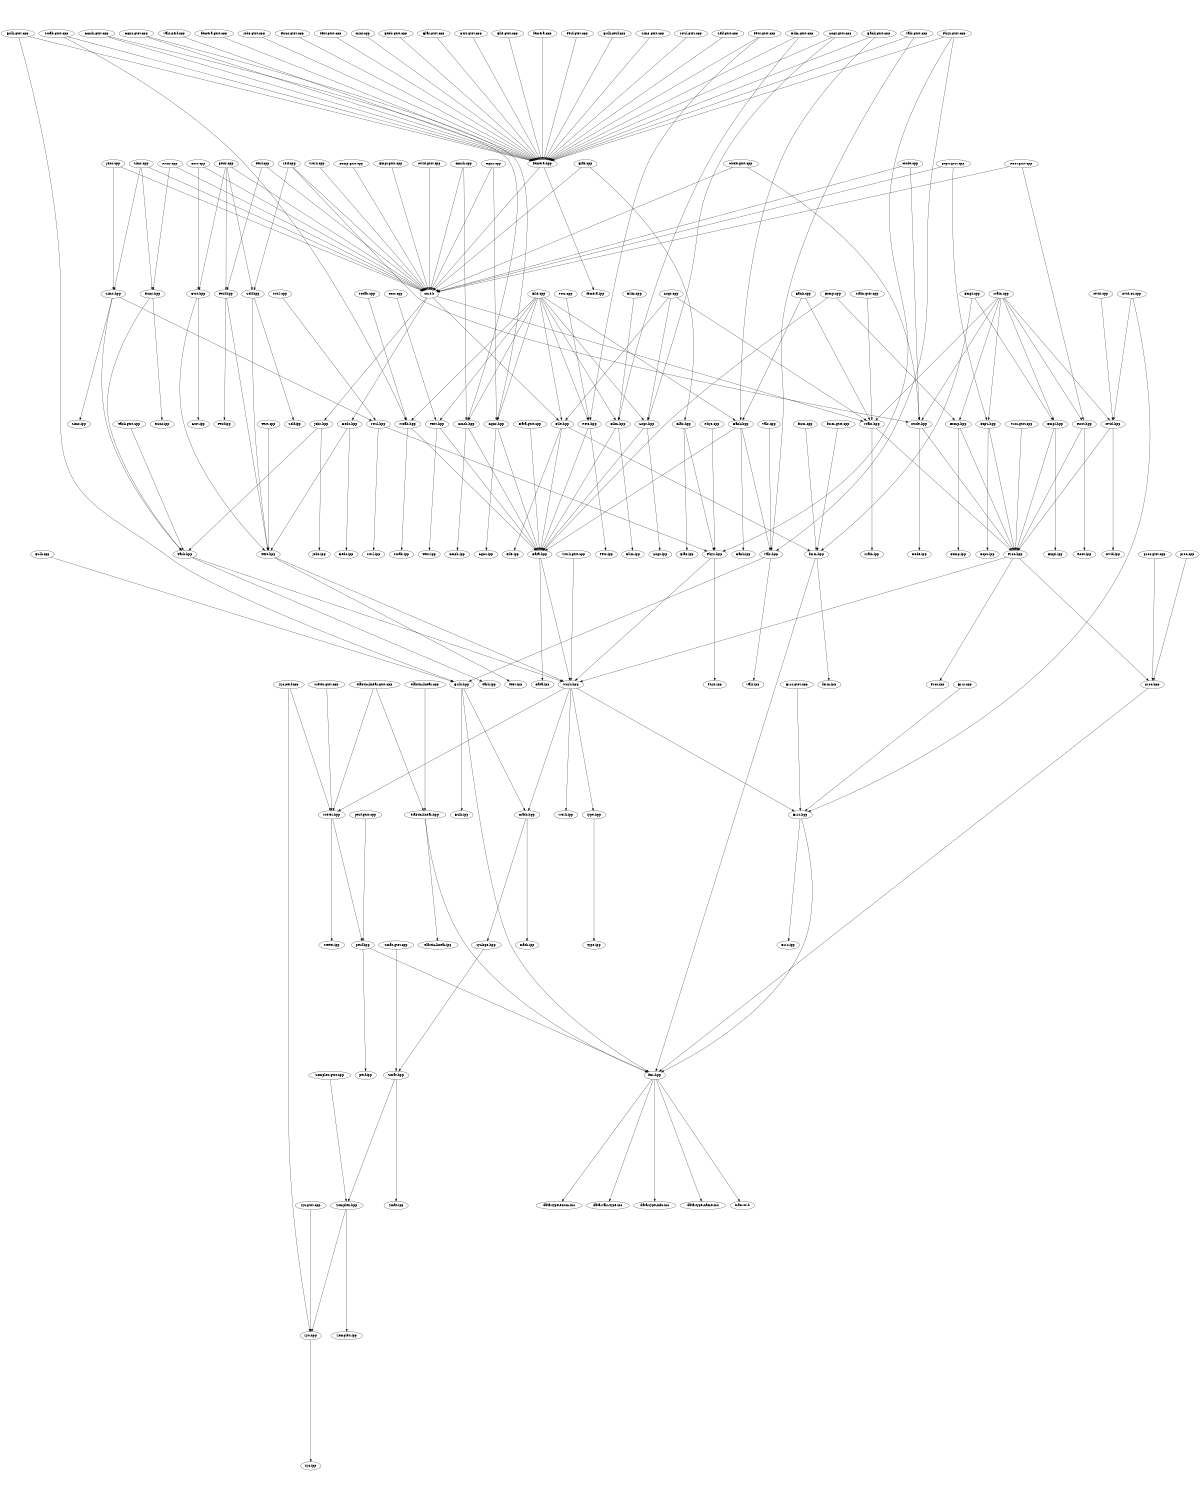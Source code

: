 digraph "source tree" {
    overlap=scale;
    size="8,10";
    ratio="fill";
    fontsize="16";
    fontname="Helvetica";
	clusterrank="local";
	"zyc.perf.cpp" -> "zyc.hpp"
	"Sims.hpp" -> "Task.hpp"
	"Cgns.cpp" -> "core.h"
	"Perf.hpp" -> "Perf.ipp"
	"File.cpp" -> "Text.hpp"
	"File.cpp" -> "Pets.hpp"
	"Moab.cpp" -> "Moab.hpp"
	"Main.cpp" -> "Node.hpp"
	"Self.cpp" -> "core.h"
	"Beds.hpp" -> "Test.hpp"
	"Task.hpp" -> "Task.ipp"
	"elastic-linear.hpp" -> "elastic-linear.ipp"
	"Gmsh.gtst.cpp" -> "Gmsh.hpp"
	"Pets.gtst.cpp" -> "femera.hpp"
	"Errs.hpp" -> "fmr.hpp"
	"Vals.cpp" -> "Vals.hpp"
	"Moab.gtst.cpp" -> "femera.hpp"
	"Vals.gtst.cpp" -> "femera.hpp"
	"Moab.gtst.cpp" -> "Moab.hpp"
	"Test.hpp" -> "Work.hpp"
	"Beds.cpp" -> "Perf.hpp"
	"Self.cpp" -> "Node.hpp"
	"Bulk.gtst.cpp" -> "femera.hpp"
	"perf.hpp" -> "fmr.hpp"
	"Gmsh.gtst.cpp" -> "femera.hpp"
	"form.hpp" -> "form.ipp"
	"Logs.gtst.cpp" -> "femera.hpp"
	"Beds.cpp" -> "Self.hpp"
	"Main.cpp" -> "Main.hpp"
	"Bank.gtst.cpp" -> "femera.hpp"
	"Data.hpp" -> "Work.hpp"
	"elastic-linear.gtst.cpp" -> "Meter.hpp"
	"Elas.cpp" -> "Elas.hpp"
	"Task.gtst.cpp" -> "Task.hpp"
	"Main.hpp" -> "Main.ipp"
	"File.cpp" -> "Bank.hpp"
	"Work.hpp" -> "type.hpp"
	"Root.gtst.cpp" -> "core.h"
	"Mtrl.gtst.cpp" -> "femera.hpp"
	"Logs.cpp" -> "Main.hpp"
	"Work.hpp" -> "Work.ipp"
	"File.cpp" -> "Logs.hpp"
	"Work.hpp" -> "Meter.hpp"
	"proc.gtst.cpp" -> "proc.hpp"
	"Self.gtst.cpp" -> "femera.hpp"
	"Moab.hpp" -> "Moab.ipp"
	"Zmat.hpp" -> "Zomplex.hpp"
	"Meter.gtst.cpp" -> "Meter.hpp"
	"Jobs.hpp" -> "Task.hpp"
	"Perf.cpp" -> "core.h"
	"Work.hpp" -> "math.hpp"
	"Vals.perf.cpp" -> "femera.hpp"
	"Dlim.hpp" -> "Data.hpp"
	"Zomplex.hpp" -> "Zomplex.ipp"
	"fmr.hpp" -> "data-type-info.inc"
	"Task.hpp" -> "Work.hpp"
	"Bank.hpp" -> "Vals.hpp"
	"zyc.perf.cpp" -> "Meter.hpp"
	"Main.gtst.cpp" -> "Main.hpp"
	"Gtst.cpp" -> "core.h"
	"Fmpi.gtst.cpp" -> "core.h"
	"Node.hpp" -> "Node.ipp"
	"Cgns.gtst.cpp" -> "femera.hpp"
	"Perf.hpp" -> "Test.hpp"
	"Main.cpp" -> "Fcpu.hpp"
	"Moab.hpp" -> "Data.hpp"
	"Bank.cpp" -> "Main.hpp"
	"perf.hpp" -> "perf.ipp"
	"femera.gtst.cpp" -> "femera.hpp"
	"Main.hpp" -> "Proc.hpp"
	"core.h" -> "Jobs.hpp"
	"Jobs.gtst.cpp" -> "femera.hpp"
	"Vals.hpp" -> "Bulk.hpp"
	"Node.gtst.cpp" -> "core.h"
	"Pets.hpp" -> "Pets.ipp"
	"Runs.cpp" -> "core.h"
	"Root.gtst.cpp" -> "Root.hpp"
	"Gmsh.hpp" -> "Data.hpp"
	"Gmsh.hpp" -> "Gmsh.ipp"
	"core.h" -> "Beds.hpp"
	"Work.hpp" -> "Errs.hpp"
	"Main.cpp" -> "Nvid.hpp"
	"math.hpp" -> "zyclops.hpp"
	"Fcpu.gtst.cpp" -> "core.h"
	"Runs.gtst.cpp" -> "femera.hpp"
	"form.hpp" -> "fmr.hpp"
	"Zomplex.hpp" -> "zyc.hpp"
	"Bank.hpp" -> "Data.hpp"
	"Bulk.hpp" -> "Bulk.ipp"
	"Jobs.cpp" -> "core.h"
	"Cgns.cpp" -> "Cgns.hpp"
	"Sims.hpp" -> "Sims.ipp"
	"Text.hpp" -> "Text.ipp"
	"Beds.cpp" -> "Gtst.hpp"
	"Work.gtst.cpp" -> "Work.hpp"
	"fmr.hpp" -> "data-type-name.inc"
	"Pets.gtst.cpp" -> "Pets.hpp"
	"Text.gtst.cpp" -> "femera.hpp"
	"Phys.hpp" -> "Phys.ipp"
	"Fmpi.cpp" -> "Fmpi.hpp"
	"proc.hpp" -> "fmr.hpp"
	"Gtst.hpp" -> "Test.hpp"
	"Pets.cpp" -> "Pets.hpp"
	"Fomp.cpp" -> "Fomp.hpp"
	"Proc.hpp" -> "Proc.ipp"
	"perf.gtst.cpp" -> "perf.hpp"
	"File.cpp" -> "Cgns.hpp"
	"Logs.cpp" -> "Logs.hpp"
	"Errs.hpp" -> "Errs.ipp"
	"Phys.gtst.cpp" -> "Phys.hpp"
	"File.cpp" -> "Dlim.hpp"
	"Meter.hpp" -> "perf.hpp"
	"Pets.hpp" -> "Data.hpp"
	"Phys.cpp" -> "Phys.hpp"
	"proc.cpp" -> "proc.hpp"
	"Zomplex.gtst.cpp" -> "Zomplex.hpp"
	"mini.cpp" -> "femera.hpp"
	"Errs.cpp" -> "Errs.hpp"
	"Proc.hpp" -> "proc.hpp"
	"core.h" -> "Main.hpp"
	"Zmat.hpp" -> "Zmat.ipp"
	"Data.hpp" -> "Data.ipp"
	"Nvid.gtst.cpp" -> "core.h"
	"Sims.cpp" -> "Runs.hpp"
	"fmr.hpp" -> "macros.h"
	"Jobs.cpp" -> "Sims.hpp"
	"Sims.hpp" -> "Mtrl.hpp"
	"Main.cpp" -> "Fmpi.hpp"
	"File.cpp" -> "Gmsh.hpp"
	"Errs.gtst.cpp" -> "Errs.hpp"
	"fmr.hpp" -> "data-type-enum.inc"
	"File.cpp" -> "Moab.hpp"
	"zyc.gtst.cpp" -> "zyc.hpp"
	"Cgns.gtst.cpp" -> "Cgns.hpp"
	"Sims.cpp" -> "Sims.hpp"
	"Text.hpp" -> "Data.hpp"
	"Logs.hpp" -> "Logs.ipp"
	"Beds.gtst.cpp" -> "femera.hpp"
	"File.cpp" -> "File.hpp"
	"Cgns.hpp" -> "Data.hpp"
	"Elas.gtst.cpp" -> "femera.hpp"
	"Gmsh.cpp" -> "core.h"
	"Root.hpp" -> "Root.ipp"
	"Fcpu.hpp" -> "Fcpu.ipp"
	"Phys.gtst.cpp" -> "femera.hpp"
	"Gtst.gtst.cpp" -> "femera.hpp"
	"File.gtst.cpp" -> "femera.hpp"
	"Logs.gtst.cpp" -> "Logs.hpp"
	"nvid.cu.cpp" -> "Errs.hpp"
	"Bank.cpp" -> "Bank.hpp"
	"Nvid.hpp" -> "Nvid.ipp"
	"Proc.hpp" -> "Work.hpp"
	"femera.cpp" -> "femera.hpp"
	"Proc.gtst.cpp" -> "Proc.hpp"
	"Cgns.hpp" -> "Cgns.ipp"
	"elastic-linear.cpp" -> "elastic-linear.hpp"
	"Perf.gtst.cpp" -> "femera.hpp"
	"Sims.cpp" -> "core.h"
	"Test.hpp" -> "Test.ipp"
	"File.hpp" -> "Data.hpp"
	"Elas.cpp" -> "core.h"
	"Dlim.gtst.cpp" -> "Dlim.hpp"
	"Gtst.cpp" -> "Gtst.hpp"
	"Elas.hpp" -> "Phys.hpp"
	"Node.hpp" -> "Proc.hpp"
	"Vals.gtst.cpp" -> "Vals.hpp"
	"Self.cpp" -> "Self.hpp"
	"Runs.hpp" -> "Runs.ipp"
	"Logs.cpp" -> "File.hpp"
	"math.hpp" -> "math.ipp"
	"Fomp.hpp" -> "Fomp.ipp"
	"Zmat.gtst.cpp" -> "Zmat.hpp"
	"Dlim.cpp" -> "Dlim.hpp"
	"Bulk.cpp" -> "Bulk.hpp"
	"elastic-linear.hpp" -> "fmr.hpp"
	"Work.cpp" -> "core.h"
	"Node.gtst.cpp" -> "Node.hpp"
	"Gmsh.cpp" -> "Gmsh.hpp"
	"Jobs.hpp" -> "Jobs.ipp"
	"Self.hpp" -> "Self.ipp"
	"Fmpi.hpp" -> "Fmpi.ipp"
	"Gtst.hpp" -> "Gtst.ipp"
	"Mtrl.hpp" -> "Mtrl.ipp"
	"Runs.cpp" -> "Runs.hpp"
	"Root.hpp" -> "Proc.hpp"
	"Nvid.hpp" -> "Proc.hpp"
	"Mtrl.cpp" -> "Mtrl.hpp"
	"femera.hpp" -> "core.h"
	"form.gtst.cpp" -> "form.hpp"
	"File.hpp" -> "form.hpp"
	"Fomp.hpp" -> "Proc.hpp"
	"Text.cpp" -> "Text.hpp"
	"Self.hpp" -> "Test.hpp"
	"Beds.hpp" -> "Beds.ipp"
	"Phys.gtst.cpp" -> "Vals.hpp"
	"Bank.gtst.cpp" -> "Bank.hpp"
	"Node.cpp" -> "core.h"
	"Nvid.cpp" -> "Nvid.hpp"
	"Node.cpp" -> "Node.hpp"
	"Fcpu.hpp" -> "Proc.hpp"
	"Beds.cpp" -> "core.h"
	"Main.cpp" -> "Fomp.hpp"
	"core.h" -> "File.hpp"
	"Fmpi.hpp" -> "Proc.hpp"
	"Dlim.gtst.cpp" -> "femera.hpp"
	"Fomp.cpp" -> "Data.hpp"
	"Bulk.gtst.cpp" -> "Bulk.hpp"
	"File.hpp" -> "File.ipp"
	"Fmpi.cpp" -> "form.hpp"
	"zyc.hpp" -> "zyc.ipp"
	"Fomp.gtst.cpp" -> "core.h"
	"Test.cpp" -> "Test.hpp"
	"Vals.hpp" -> "Vals.ipp"
	"Bulk.hpp" -> "math.hpp"
	"Fcpu.gtst.cpp" -> "Fcpu.hpp"
	"Main.cpp" -> "Root.hpp"
	"Dlim.hpp" -> "Dlim.ipp"
	"Bulk.perf.cpp" -> "femera.hpp"
	"elastic-linear.gtst.cpp" -> "elastic-linear.hpp"
	"Mtrl.hpp" -> "Phys.hpp"
	"femera.hpp" -> "femera.ipp"
	"Runs.hpp" -> "Task.hpp"
	"form.cpp" -> "form.hpp"
	"Bank.hpp" -> "Bank.ipp"
	"Meter.hpp" -> "Meter.ipp"
	"Sims.gtst.cpp" -> "femera.hpp"
	"zyclops.hpp" -> "Zmat.hpp"
	"Data.gtst.cpp" -> "Data.hpp"
	"type.hpp" -> "type.ipp"
	"Bulk.hpp" -> "fmr.hpp"
	"Logs.hpp" -> "Data.hpp"
	"Phys.hpp" -> "Work.hpp"
	"nvid.cu.cpp" -> "Nvid.hpp"
	"Elas.hpp" -> "Elas.ipp"
	"fmr.hpp" -> "data-vals-type.inc"
	"Perf.cpp" -> "Perf.hpp"
}
